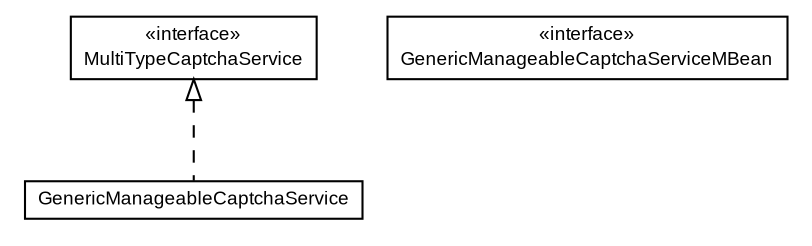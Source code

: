 #!/usr/local/bin/dot
#
# Class diagram 
# Generated by UmlGraph version 4.6 (http://www.spinellis.gr/sw/umlgraph)
#

digraph G {
	edge [fontname="arial",fontsize=10,labelfontname="arial",labelfontsize=10];
	node [fontname="arial",fontsize=10,shape=plaintext];
	// com.octo.captcha.service.multitype.MultiTypeCaptchaService
	c4303 [label=<<table border="0" cellborder="1" cellspacing="0" cellpadding="2" port="p" href="./MultiTypeCaptchaService.html">
		<tr><td><table border="0" cellspacing="0" cellpadding="1">
			<tr><td> &laquo;interface&raquo; </td></tr>
			<tr><td> MultiTypeCaptchaService </td></tr>
		</table></td></tr>
		</table>>, fontname="arial", fontcolor="black", fontsize=9.0];
	// com.octo.captcha.service.multitype.GenericManageableCaptchaServiceMBean
	c4304 [label=<<table border="0" cellborder="1" cellspacing="0" cellpadding="2" port="p" href="./GenericManageableCaptchaServiceMBean.html">
		<tr><td><table border="0" cellspacing="0" cellpadding="1">
			<tr><td> &laquo;interface&raquo; </td></tr>
			<tr><td> GenericManageableCaptchaServiceMBean </td></tr>
		</table></td></tr>
		</table>>, fontname="arial", fontcolor="black", fontsize=9.0];
	// com.octo.captcha.service.multitype.GenericManageableCaptchaService
	c4305 [label=<<table border="0" cellborder="1" cellspacing="0" cellpadding="2" port="p" href="./GenericManageableCaptchaService.html">
		<tr><td><table border="0" cellspacing="0" cellpadding="1">
			<tr><td> GenericManageableCaptchaService </td></tr>
		</table></td></tr>
		</table>>, fontname="arial", fontcolor="black", fontsize=9.0];
	//com.octo.captcha.service.multitype.GenericManageableCaptchaService implements com.octo.captcha.service.multitype.MultiTypeCaptchaService
	c4303:p -> c4305:p [dir=back,arrowtail=empty,style=dashed];
}

